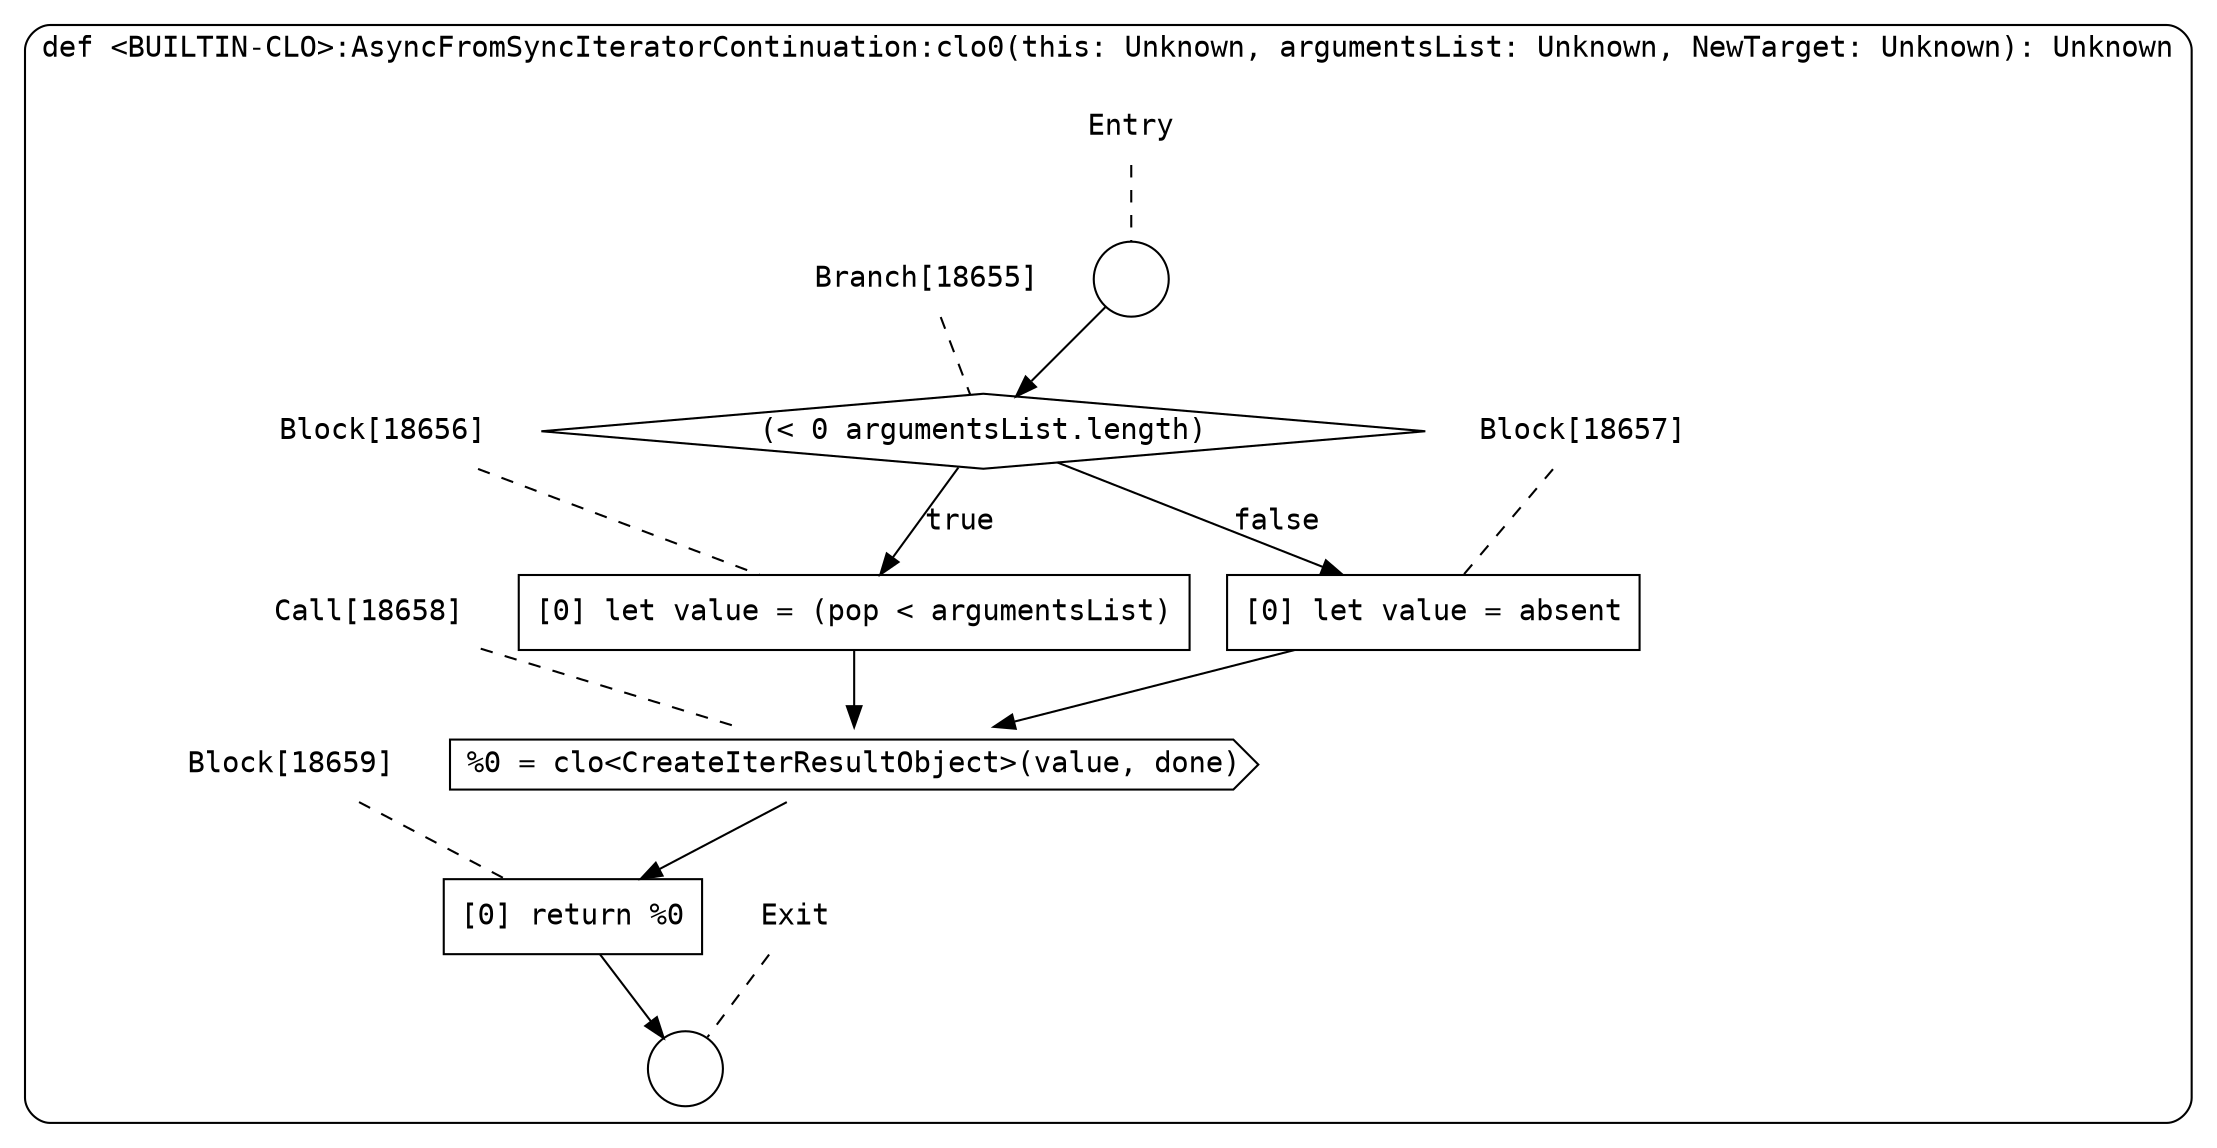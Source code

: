 digraph {
  graph [fontname = "Consolas"]
  node [fontname = "Consolas"]
  edge [fontname = "Consolas"]
  subgraph cluster2565 {
    label = "def <BUILTIN-CLO>:AsyncFromSyncIteratorContinuation:clo0(this: Unknown, argumentsList: Unknown, NewTarget: Unknown): Unknown"
    style = rounded
    cluster2565_entry_name [shape=none, label=<<font color="black">Entry</font>>]
    cluster2565_entry_name -> cluster2565_entry [arrowhead=none, color="black", style=dashed]
    cluster2565_entry [shape=circle label=" " color="black" fillcolor="white" style=filled]
    cluster2565_entry -> node18655 [color="black"]
    cluster2565_exit_name [shape=none, label=<<font color="black">Exit</font>>]
    cluster2565_exit_name -> cluster2565_exit [arrowhead=none, color="black", style=dashed]
    cluster2565_exit [shape=circle label=" " color="black" fillcolor="white" style=filled]
    node18655_name [shape=none, label=<<font color="black">Branch[18655]</font>>]
    node18655_name -> node18655 [arrowhead=none, color="black", style=dashed]
    node18655 [shape=diamond, label=<<font color="black">(&lt; 0 argumentsList.length)</font>> color="black" fillcolor="white", style=filled]
    node18655 -> node18656 [label=<<font color="black">true</font>> color="black"]
    node18655 -> node18657 [label=<<font color="black">false</font>> color="black"]
    node18656_name [shape=none, label=<<font color="black">Block[18656]</font>>]
    node18656_name -> node18656 [arrowhead=none, color="black", style=dashed]
    node18656 [shape=box, label=<<font color="black">[0] let value = (pop &lt; argumentsList)<BR ALIGN="LEFT"/></font>> color="black" fillcolor="white", style=filled]
    node18656 -> node18658 [color="black"]
    node18657_name [shape=none, label=<<font color="black">Block[18657]</font>>]
    node18657_name -> node18657 [arrowhead=none, color="black", style=dashed]
    node18657 [shape=box, label=<<font color="black">[0] let value = absent<BR ALIGN="LEFT"/></font>> color="black" fillcolor="white", style=filled]
    node18657 -> node18658 [color="black"]
    node18658_name [shape=none, label=<<font color="black">Call[18658]</font>>]
    node18658_name -> node18658 [arrowhead=none, color="black", style=dashed]
    node18658 [shape=cds, label=<<font color="black">%0 = clo&lt;CreateIterResultObject&gt;(value, done)</font>> color="black" fillcolor="white", style=filled]
    node18658 -> node18659 [color="black"]
    node18659_name [shape=none, label=<<font color="black">Block[18659]</font>>]
    node18659_name -> node18659 [arrowhead=none, color="black", style=dashed]
    node18659 [shape=box, label=<<font color="black">[0] return %0<BR ALIGN="LEFT"/></font>> color="black" fillcolor="white", style=filled]
    node18659 -> cluster2565_exit [color="black"]
  }
}